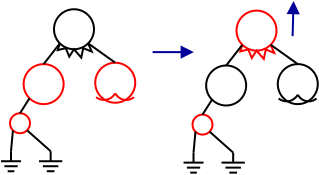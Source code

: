 <?xml version="1.0" encoding="UTF-8"?>
<dia:diagram xmlns:dia="http://www.lysator.liu.se/~alla/dia/">
  <dia:layer name="Фон" visible="true" active="true">
    <dia:object type="Standard - Ellipse" version="0" id="O0">
      <dia:attribute name="obj_pos">
        <dia:point val="2.581,3.694"/>
      </dia:attribute>
      <dia:attribute name="obj_bb">
        <dia:rectangle val="2.531,3.644;4.631,5.744"/>
      </dia:attribute>
      <dia:attribute name="elem_corner">
        <dia:point val="2.581,3.694"/>
      </dia:attribute>
      <dia:attribute name="elem_width">
        <dia:real val="2"/>
      </dia:attribute>
      <dia:attribute name="elem_height">
        <dia:real val="2"/>
      </dia:attribute>
      <dia:attribute name="border_width">
        <dia:real val="0.1"/>
      </dia:attribute>
      <dia:attribute name="border_color">
        <dia:color val="#ff0000"/>
      </dia:attribute>
    </dia:object>
    <dia:object type="Standard - Ellipse" version="0" id="O1">
      <dia:attribute name="obj_pos">
        <dia:point val="1.9,6.15"/>
      </dia:attribute>
      <dia:attribute name="obj_bb">
        <dia:rectangle val="1.85,6.1;2.95,7.2"/>
      </dia:attribute>
      <dia:attribute name="elem_corner">
        <dia:point val="1.9,6.15"/>
      </dia:attribute>
      <dia:attribute name="elem_width">
        <dia:real val="1"/>
      </dia:attribute>
      <dia:attribute name="elem_height">
        <dia:real val="1"/>
      </dia:attribute>
      <dia:attribute name="border_width">
        <dia:real val="0.1"/>
      </dia:attribute>
      <dia:attribute name="border_color">
        <dia:color val="#ff0000"/>
      </dia:attribute>
    </dia:object>
    <dia:object type="Circuit - Ground" version="1" id="O2">
      <dia:attribute name="obj_pos">
        <dia:point val="1.45,8.05"/>
      </dia:attribute>
      <dia:attribute name="obj_bb">
        <dia:rectangle val="1.45,8.05;2.45,9.1"/>
      </dia:attribute>
      <dia:attribute name="meta">
        <dia:composite type="dict"/>
      </dia:attribute>
      <dia:attribute name="elem_corner">
        <dia:point val="1.45,8.05"/>
      </dia:attribute>
      <dia:attribute name="elem_width">
        <dia:real val="1"/>
      </dia:attribute>
      <dia:attribute name="elem_height">
        <dia:real val="1"/>
      </dia:attribute>
      <dia:attribute name="line_width">
        <dia:real val="0.1"/>
      </dia:attribute>
      <dia:attribute name="line_colour">
        <dia:color val="#000000"/>
      </dia:attribute>
      <dia:attribute name="fill_colour">
        <dia:color val="#ffffff"/>
      </dia:attribute>
      <dia:attribute name="show_background">
        <dia:boolean val="true"/>
      </dia:attribute>
      <dia:attribute name="line_style">
        <dia:enum val="0"/>
        <dia:real val="0.1"/>
      </dia:attribute>
      <dia:attribute name="flip_horizontal">
        <dia:boolean val="false"/>
      </dia:attribute>
      <dia:attribute name="flip_vertical">
        <dia:boolean val="false"/>
      </dia:attribute>
      <dia:attribute name="subscale">
        <dia:real val="0.0"/>
      </dia:attribute>
    </dia:object>
    <dia:object type="Circuit - Ground" version="1" id="O3">
      <dia:attribute name="obj_pos">
        <dia:point val="3.35,8.05"/>
      </dia:attribute>
      <dia:attribute name="obj_bb">
        <dia:rectangle val="3.35,8.05;4.515,9.1"/>
      </dia:attribute>
      <dia:attribute name="meta">
        <dia:composite type="dict"/>
      </dia:attribute>
      <dia:attribute name="elem_corner">
        <dia:point val="3.35,8.05"/>
      </dia:attribute>
      <dia:attribute name="elem_width">
        <dia:real val="1.165"/>
      </dia:attribute>
      <dia:attribute name="elem_height">
        <dia:real val="1"/>
      </dia:attribute>
      <dia:attribute name="line_width">
        <dia:real val="0.1"/>
      </dia:attribute>
      <dia:attribute name="line_colour">
        <dia:color val="#000000"/>
      </dia:attribute>
      <dia:attribute name="fill_colour">
        <dia:color val="#ffffff"/>
      </dia:attribute>
      <dia:attribute name="show_background">
        <dia:boolean val="true"/>
      </dia:attribute>
      <dia:attribute name="line_style">
        <dia:enum val="0"/>
        <dia:real val="0.1"/>
      </dia:attribute>
      <dia:attribute name="flip_horizontal">
        <dia:boolean val="false"/>
      </dia:attribute>
      <dia:attribute name="flip_vertical">
        <dia:boolean val="false"/>
      </dia:attribute>
      <dia:attribute name="subscale">
        <dia:real val="0.0"/>
      </dia:attribute>
    </dia:object>
    <dia:object type="Standard - Line" version="0" id="O4">
      <dia:attribute name="obj_pos">
        <dia:point val="2.874,5.401"/>
      </dia:attribute>
      <dia:attribute name="obj_bb">
        <dia:rectangle val="2.331,5.332;2.943,6.219"/>
      </dia:attribute>
      <dia:attribute name="conn_endpoints">
        <dia:point val="2.874,5.401"/>
        <dia:point val="2.4,6.15"/>
      </dia:attribute>
      <dia:attribute name="numcp">
        <dia:int val="1"/>
      </dia:attribute>
      <dia:connections>
        <dia:connection handle="0" to="O0" connection="5"/>
        <dia:connection handle="1" to="O1" connection="1"/>
      </dia:connections>
    </dia:object>
    <dia:object type="Standard - Line" version="0" id="O5">
      <dia:attribute name="obj_pos">
        <dia:point val="3.933,8.05"/>
      </dia:attribute>
      <dia:attribute name="obj_bb">
        <dia:rectangle val="2.683,6.933;4.003,8.121"/>
      </dia:attribute>
      <dia:attribute name="conn_endpoints">
        <dia:point val="3.933,8.05"/>
        <dia:point val="2.754,7.004"/>
      </dia:attribute>
      <dia:attribute name="numcp">
        <dia:int val="1"/>
      </dia:attribute>
      <dia:connections>
        <dia:connection handle="0" to="O3" connection="0"/>
        <dia:connection handle="1" to="O1" connection="7"/>
      </dia:connections>
    </dia:object>
    <dia:object type="Standard - Line" version="0" id="O6">
      <dia:attribute name="obj_pos">
        <dia:point val="1.95,8.05"/>
      </dia:attribute>
      <dia:attribute name="obj_bb">
        <dia:rectangle val="1.896,6.949;2.101,8.104"/>
      </dia:attribute>
      <dia:attribute name="conn_endpoints">
        <dia:point val="1.95,8.05"/>
        <dia:point val="2.046,7.004"/>
      </dia:attribute>
      <dia:attribute name="numcp">
        <dia:int val="1"/>
      </dia:attribute>
      <dia:connections>
        <dia:connection handle="0" to="O2" connection="0"/>
        <dia:connection handle="1" to="O1" connection="5"/>
      </dia:connections>
    </dia:object>
    <dia:group>
      <dia:object type="Standard - Ellipse" version="0" id="O7">
        <dia:attribute name="obj_pos">
          <dia:point val="4.1,0.95"/>
        </dia:attribute>
        <dia:attribute name="obj_bb">
          <dia:rectangle val="4.05,0.9;6.15,3"/>
        </dia:attribute>
        <dia:attribute name="elem_corner">
          <dia:point val="4.1,0.95"/>
        </dia:attribute>
        <dia:attribute name="elem_width">
          <dia:real val="2"/>
        </dia:attribute>
        <dia:attribute name="elem_height">
          <dia:real val="2"/>
        </dia:attribute>
      </dia:object>
      <dia:object type="Standard - PolyLine" version="0" id="O8">
        <dia:attribute name="obj_pos">
          <dia:point val="4.393,2.657"/>
        </dia:attribute>
        <dia:attribute name="obj_bb">
          <dia:rectangle val="4.24,2.591;6.083,3.478"/>
        </dia:attribute>
        <dia:attribute name="poly_points">
          <dia:point val="4.393,2.657"/>
          <dia:point val="4.287,2.994"/>
          <dia:point val="4.688,2.894"/>
          <dia:point val="4.862,3.319"/>
          <dia:point val="5.1,2.95"/>
          <dia:point val="5.463,3.369"/>
          <dia:point val="5.562,2.894"/>
          <dia:point val="5.987,3.069"/>
          <dia:point val="5.807,2.657"/>
        </dia:attribute>
        <dia:connections>
          <dia:connection handle="0" to="O7" connection="5"/>
          <dia:connection handle="4" to="O7" connection="6"/>
          <dia:connection handle="8" to="O7" connection="7"/>
        </dia:connections>
      </dia:object>
    </dia:group>
    <dia:group>
      <dia:object type="Standard - Ellipse" version="0" id="O9">
        <dia:attribute name="obj_pos">
          <dia:point val="6.162,3.625"/>
        </dia:attribute>
        <dia:attribute name="obj_bb">
          <dia:rectangle val="6.112,3.575;8.213,5.675"/>
        </dia:attribute>
        <dia:attribute name="elem_corner">
          <dia:point val="6.162,3.625"/>
        </dia:attribute>
        <dia:attribute name="elem_width">
          <dia:real val="2"/>
        </dia:attribute>
        <dia:attribute name="elem_height">
          <dia:real val="2"/>
        </dia:attribute>
        <dia:attribute name="border_width">
          <dia:real val="0.1"/>
        </dia:attribute>
        <dia:attribute name="border_color">
          <dia:color val="#ff0000"/>
        </dia:attribute>
      </dia:object>
      <dia:object type="Standard - Arc" version="0" id="O10">
        <dia:attribute name="obj_pos">
          <dia:point val="7.169,5.156"/>
        </dia:attribute>
        <dia:attribute name="obj_bb">
          <dia:rectangle val="7.11,5.097;8.159,5.537"/>
        </dia:attribute>
        <dia:attribute name="conn_endpoints">
          <dia:point val="7.169,5.156"/>
          <dia:point val="8.1,5.344"/>
        </dia:attribute>
        <dia:attribute name="arc_color">
          <dia:color val="#ff0000"/>
        </dia:attribute>
        <dia:attribute name="curve_distance">
          <dia:real val="0.23"/>
        </dia:attribute>
        <dia:attribute name="line_width">
          <dia:real val="0.1"/>
        </dia:attribute>
      </dia:object>
      <dia:object type="Standard - Arc" version="0" id="O11">
        <dia:attribute name="obj_pos">
          <dia:point val="6.206,5.344"/>
        </dia:attribute>
        <dia:attribute name="obj_bb">
          <dia:rectangle val="6.148,5.098;7.215,5.535"/>
        </dia:attribute>
        <dia:attribute name="conn_endpoints">
          <dia:point val="6.206,5.344"/>
          <dia:point val="7.156,5.156"/>
        </dia:attribute>
        <dia:attribute name="arc_color">
          <dia:color val="#ff0000"/>
        </dia:attribute>
        <dia:attribute name="curve_distance">
          <dia:real val="0.228"/>
        </dia:attribute>
        <dia:attribute name="line_width">
          <dia:real val="0.1"/>
        </dia:attribute>
      </dia:object>
    </dia:group>
    <dia:object type="Standard - Line" version="0" id="O12">
      <dia:attribute name="obj_pos">
        <dia:point val="4.393,2.657"/>
      </dia:attribute>
      <dia:attribute name="obj_bb">
        <dia:rectangle val="3.511,2.587;4.463,3.764"/>
      </dia:attribute>
      <dia:attribute name="conn_endpoints">
        <dia:point val="4.393,2.657"/>
        <dia:point val="3.581,3.694"/>
      </dia:attribute>
      <dia:attribute name="numcp">
        <dia:int val="1"/>
      </dia:attribute>
      <dia:connections>
        <dia:connection handle="0" to="O7" connection="5"/>
        <dia:connection handle="1" to="O0" connection="1"/>
      </dia:connections>
    </dia:object>
    <dia:object type="Standard - Line" version="0" id="O13">
      <dia:attribute name="obj_pos">
        <dia:point val="5.807,2.657"/>
      </dia:attribute>
      <dia:attribute name="obj_bb">
        <dia:rectangle val="5.737,2.587;7.232,3.695"/>
      </dia:attribute>
      <dia:attribute name="conn_endpoints">
        <dia:point val="5.807,2.657"/>
        <dia:point val="7.162,3.625"/>
      </dia:attribute>
      <dia:attribute name="numcp">
        <dia:int val="1"/>
      </dia:attribute>
      <dia:connections>
        <dia:connection handle="0" to="O7" connection="7"/>
        <dia:connection handle="1" to="O9" connection="1"/>
      </dia:connections>
    </dia:object>
    <dia:object type="Standard - Ellipse" version="0" id="O14">
      <dia:attribute name="obj_pos">
        <dia:point val="11.708,3.763"/>
      </dia:attribute>
      <dia:attribute name="obj_bb">
        <dia:rectangle val="11.658,3.712;13.758,5.812"/>
      </dia:attribute>
      <dia:attribute name="elem_corner">
        <dia:point val="11.708,3.763"/>
      </dia:attribute>
      <dia:attribute name="elem_width">
        <dia:real val="2"/>
      </dia:attribute>
      <dia:attribute name="elem_height">
        <dia:real val="2"/>
      </dia:attribute>
      <dia:attribute name="border_width">
        <dia:real val="0.1"/>
      </dia:attribute>
    </dia:object>
    <dia:object type="Standard - Ellipse" version="0" id="O15">
      <dia:attribute name="obj_pos">
        <dia:point val="11.026,6.219"/>
      </dia:attribute>
      <dia:attribute name="obj_bb">
        <dia:rectangle val="10.976,6.169;12.076,7.269"/>
      </dia:attribute>
      <dia:attribute name="elem_corner">
        <dia:point val="11.026,6.219"/>
      </dia:attribute>
      <dia:attribute name="elem_width">
        <dia:real val="1"/>
      </dia:attribute>
      <dia:attribute name="elem_height">
        <dia:real val="1"/>
      </dia:attribute>
      <dia:attribute name="border_width">
        <dia:real val="0.1"/>
      </dia:attribute>
      <dia:attribute name="border_color">
        <dia:color val="#ff0000"/>
      </dia:attribute>
    </dia:object>
    <dia:object type="Circuit - Ground" version="1" id="O16">
      <dia:attribute name="obj_pos">
        <dia:point val="10.576,8.119"/>
      </dia:attribute>
      <dia:attribute name="obj_bb">
        <dia:rectangle val="10.576,8.119;11.576,9.169"/>
      </dia:attribute>
      <dia:attribute name="meta">
        <dia:composite type="dict"/>
      </dia:attribute>
      <dia:attribute name="elem_corner">
        <dia:point val="10.576,8.119"/>
      </dia:attribute>
      <dia:attribute name="elem_width">
        <dia:real val="1"/>
      </dia:attribute>
      <dia:attribute name="elem_height">
        <dia:real val="1"/>
      </dia:attribute>
      <dia:attribute name="line_width">
        <dia:real val="0.1"/>
      </dia:attribute>
      <dia:attribute name="line_colour">
        <dia:color val="#000000"/>
      </dia:attribute>
      <dia:attribute name="fill_colour">
        <dia:color val="#ffffff"/>
      </dia:attribute>
      <dia:attribute name="show_background">
        <dia:boolean val="true"/>
      </dia:attribute>
      <dia:attribute name="line_style">
        <dia:enum val="0"/>
        <dia:real val="0.1"/>
      </dia:attribute>
      <dia:attribute name="flip_horizontal">
        <dia:boolean val="false"/>
      </dia:attribute>
      <dia:attribute name="flip_vertical">
        <dia:boolean val="false"/>
      </dia:attribute>
      <dia:attribute name="subscale">
        <dia:real val="0.0"/>
      </dia:attribute>
    </dia:object>
    <dia:object type="Circuit - Ground" version="1" id="O17">
      <dia:attribute name="obj_pos">
        <dia:point val="12.476,8.119"/>
      </dia:attribute>
      <dia:attribute name="obj_bb">
        <dia:rectangle val="12.476,8.119;13.641,9.169"/>
      </dia:attribute>
      <dia:attribute name="meta">
        <dia:composite type="dict"/>
      </dia:attribute>
      <dia:attribute name="elem_corner">
        <dia:point val="12.476,8.119"/>
      </dia:attribute>
      <dia:attribute name="elem_width">
        <dia:real val="1.165"/>
      </dia:attribute>
      <dia:attribute name="elem_height">
        <dia:real val="1"/>
      </dia:attribute>
      <dia:attribute name="line_width">
        <dia:real val="0.1"/>
      </dia:attribute>
      <dia:attribute name="line_colour">
        <dia:color val="#000000"/>
      </dia:attribute>
      <dia:attribute name="fill_colour">
        <dia:color val="#ffffff"/>
      </dia:attribute>
      <dia:attribute name="show_background">
        <dia:boolean val="true"/>
      </dia:attribute>
      <dia:attribute name="line_style">
        <dia:enum val="0"/>
        <dia:real val="0.1"/>
      </dia:attribute>
      <dia:attribute name="flip_horizontal">
        <dia:boolean val="false"/>
      </dia:attribute>
      <dia:attribute name="flip_vertical">
        <dia:boolean val="false"/>
      </dia:attribute>
      <dia:attribute name="subscale">
        <dia:real val="0.0"/>
      </dia:attribute>
    </dia:object>
    <dia:object type="Standard - Line" version="0" id="O18">
      <dia:attribute name="obj_pos">
        <dia:point val="12.001,5.47"/>
      </dia:attribute>
      <dia:attribute name="obj_bb">
        <dia:rectangle val="11.457,5.401;12.07,6.288"/>
      </dia:attribute>
      <dia:attribute name="conn_endpoints">
        <dia:point val="12.001,5.47"/>
        <dia:point val="11.526,6.219"/>
      </dia:attribute>
      <dia:attribute name="numcp">
        <dia:int val="1"/>
      </dia:attribute>
      <dia:connections>
        <dia:connection handle="0" to="O14" connection="5"/>
        <dia:connection handle="1" to="O15" connection="1"/>
      </dia:connections>
    </dia:object>
    <dia:object type="Standard - Line" version="0" id="O19">
      <dia:attribute name="obj_pos">
        <dia:point val="13.059,8.119"/>
      </dia:attribute>
      <dia:attribute name="obj_bb">
        <dia:rectangle val="11.809,7.002;13.129,8.189"/>
      </dia:attribute>
      <dia:attribute name="conn_endpoints">
        <dia:point val="13.059,8.119"/>
        <dia:point val="11.88,7.072"/>
      </dia:attribute>
      <dia:attribute name="numcp">
        <dia:int val="1"/>
      </dia:attribute>
      <dia:connections>
        <dia:connection handle="0" to="O17" connection="0"/>
        <dia:connection handle="1" to="O15" connection="7"/>
      </dia:connections>
    </dia:object>
    <dia:object type="Standard - Line" version="0" id="O20">
      <dia:attribute name="obj_pos">
        <dia:point val="11.076,8.119"/>
      </dia:attribute>
      <dia:attribute name="obj_bb">
        <dia:rectangle val="11.022,7.018;11.227,8.173"/>
      </dia:attribute>
      <dia:attribute name="conn_endpoints">
        <dia:point val="11.076,8.119"/>
        <dia:point val="11.173,7.072"/>
      </dia:attribute>
      <dia:attribute name="numcp">
        <dia:int val="1"/>
      </dia:attribute>
      <dia:connections>
        <dia:connection handle="0" to="O16" connection="0"/>
        <dia:connection handle="1" to="O15" connection="5"/>
      </dia:connections>
    </dia:object>
    <dia:group>
      <dia:object type="Standard - Ellipse" version="0" id="O21">
        <dia:attribute name="obj_pos">
          <dia:point val="13.226,1.019"/>
        </dia:attribute>
        <dia:attribute name="obj_bb">
          <dia:rectangle val="13.176,0.969;15.276,3.069"/>
        </dia:attribute>
        <dia:attribute name="elem_corner">
          <dia:point val="13.226,1.019"/>
        </dia:attribute>
        <dia:attribute name="elem_width">
          <dia:real val="2"/>
        </dia:attribute>
        <dia:attribute name="elem_height">
          <dia:real val="2"/>
        </dia:attribute>
        <dia:attribute name="border_color">
          <dia:color val="#ff0000"/>
        </dia:attribute>
      </dia:object>
      <dia:object type="Standard - PolyLine" version="0" id="O22">
        <dia:attribute name="obj_pos">
          <dia:point val="13.519,2.726"/>
        </dia:attribute>
        <dia:attribute name="obj_bb">
          <dia:rectangle val="13.366,2.66;15.209,3.546"/>
        </dia:attribute>
        <dia:attribute name="poly_points">
          <dia:point val="13.519,2.726"/>
          <dia:point val="13.414,3.062"/>
          <dia:point val="13.814,2.962"/>
          <dia:point val="13.989,3.388"/>
          <dia:point val="14.226,3.019"/>
          <dia:point val="14.589,3.438"/>
          <dia:point val="14.689,2.962"/>
          <dia:point val="15.114,3.138"/>
          <dia:point val="14.934,2.726"/>
        </dia:attribute>
        <dia:attribute name="line_color">
          <dia:color val="#ff0000"/>
        </dia:attribute>
        <dia:connections>
          <dia:connection handle="0" to="O21" connection="5"/>
          <dia:connection handle="4" to="O21" connection="6"/>
          <dia:connection handle="8" to="O21" connection="7"/>
        </dia:connections>
      </dia:object>
    </dia:group>
    <dia:group>
      <dia:object type="Standard - Ellipse" version="0" id="O23">
        <dia:attribute name="obj_pos">
          <dia:point val="15.289,3.694"/>
        </dia:attribute>
        <dia:attribute name="obj_bb">
          <dia:rectangle val="15.239,3.644;17.339,5.744"/>
        </dia:attribute>
        <dia:attribute name="elem_corner">
          <dia:point val="15.289,3.694"/>
        </dia:attribute>
        <dia:attribute name="elem_width">
          <dia:real val="2"/>
        </dia:attribute>
        <dia:attribute name="elem_height">
          <dia:real val="2"/>
        </dia:attribute>
        <dia:attribute name="border_width">
          <dia:real val="0.1"/>
        </dia:attribute>
      </dia:object>
      <dia:object type="Standard - Arc" version="0" id="O24">
        <dia:attribute name="obj_pos">
          <dia:point val="16.295,5.225"/>
        </dia:attribute>
        <dia:attribute name="obj_bb">
          <dia:rectangle val="16.236,5.166;17.285,5.606"/>
        </dia:attribute>
        <dia:attribute name="conn_endpoints">
          <dia:point val="16.295,5.225"/>
          <dia:point val="17.226,5.412"/>
        </dia:attribute>
        <dia:attribute name="curve_distance">
          <dia:real val="0.23"/>
        </dia:attribute>
        <dia:attribute name="line_width">
          <dia:real val="0.1"/>
        </dia:attribute>
      </dia:object>
      <dia:object type="Standard - Arc" version="0" id="O25">
        <dia:attribute name="obj_pos">
          <dia:point val="15.333,5.412"/>
        </dia:attribute>
        <dia:attribute name="obj_bb">
          <dia:rectangle val="15.274,5.166;16.341,5.604"/>
        </dia:attribute>
        <dia:attribute name="conn_endpoints">
          <dia:point val="15.333,5.412"/>
          <dia:point val="16.283,5.225"/>
        </dia:attribute>
        <dia:attribute name="curve_distance">
          <dia:real val="0.228"/>
        </dia:attribute>
        <dia:attribute name="line_width">
          <dia:real val="0.1"/>
        </dia:attribute>
      </dia:object>
    </dia:group>
    <dia:object type="Standard - Line" version="0" id="O26">
      <dia:attribute name="obj_pos">
        <dia:point val="13.519,2.726"/>
      </dia:attribute>
      <dia:attribute name="obj_bb">
        <dia:rectangle val="12.637,2.656;13.589,3.833"/>
      </dia:attribute>
      <dia:attribute name="conn_endpoints">
        <dia:point val="13.519,2.726"/>
        <dia:point val="12.708,3.763"/>
      </dia:attribute>
      <dia:attribute name="numcp">
        <dia:int val="1"/>
      </dia:attribute>
      <dia:connections>
        <dia:connection handle="0" to="O21" connection="5"/>
        <dia:connection handle="1" to="O14" connection="1"/>
      </dia:connections>
    </dia:object>
    <dia:object type="Standard - Line" version="0" id="O27">
      <dia:attribute name="obj_pos">
        <dia:point val="14.934,2.726"/>
      </dia:attribute>
      <dia:attribute name="obj_bb">
        <dia:rectangle val="14.864,2.656;16.359,3.764"/>
      </dia:attribute>
      <dia:attribute name="conn_endpoints">
        <dia:point val="14.934,2.726"/>
        <dia:point val="16.289,3.694"/>
      </dia:attribute>
      <dia:attribute name="numcp">
        <dia:int val="1"/>
      </dia:attribute>
      <dia:connections>
        <dia:connection handle="0" to="O21" connection="7"/>
        <dia:connection handle="1" to="O23" connection="1"/>
      </dia:connections>
    </dia:object>
    <dia:object type="Standard - Line" version="0" id="O28">
      <dia:attribute name="obj_pos">
        <dia:point val="9.031,3.094"/>
      </dia:attribute>
      <dia:attribute name="obj_bb">
        <dia:rectangle val="8.981,2.763;11.143,3.425"/>
      </dia:attribute>
      <dia:attribute name="conn_endpoints">
        <dia:point val="9.031,3.094"/>
        <dia:point val="11.031,3.094"/>
      </dia:attribute>
      <dia:attribute name="numcp">
        <dia:int val="1"/>
      </dia:attribute>
      <dia:attribute name="line_color">
        <dia:color val="#000099"/>
      </dia:attribute>
      <dia:attribute name="end_arrow">
        <dia:enum val="3"/>
      </dia:attribute>
      <dia:attribute name="end_arrow_length">
        <dia:real val="0.5"/>
      </dia:attribute>
      <dia:attribute name="end_arrow_width">
        <dia:real val="0.5"/>
      </dia:attribute>
    </dia:object>
    <dia:object type="Standard - Line" version="0" id="O29">
      <dia:attribute name="obj_pos">
        <dia:point val="16.031,2.294"/>
      </dia:attribute>
      <dia:attribute name="obj_bb">
        <dia:rectangle val="15.731,0.488;16.392,2.345"/>
      </dia:attribute>
      <dia:attribute name="conn_endpoints">
        <dia:point val="16.031,2.294"/>
        <dia:point val="16.076,0.6"/>
      </dia:attribute>
      <dia:attribute name="numcp">
        <dia:int val="1"/>
      </dia:attribute>
      <dia:attribute name="line_color">
        <dia:color val="#000099"/>
      </dia:attribute>
      <dia:attribute name="end_arrow">
        <dia:enum val="3"/>
      </dia:attribute>
      <dia:attribute name="end_arrow_length">
        <dia:real val="0.5"/>
      </dia:attribute>
      <dia:attribute name="end_arrow_width">
        <dia:real val="0.5"/>
      </dia:attribute>
    </dia:object>
  </dia:layer>
</dia:diagram>

